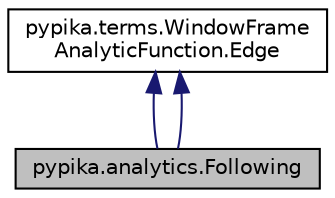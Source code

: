 digraph "pypika.analytics.Following"
{
 // LATEX_PDF_SIZE
  edge [fontname="Helvetica",fontsize="10",labelfontname="Helvetica",labelfontsize="10"];
  node [fontname="Helvetica",fontsize="10",shape=record];
  Node1 [label="pypika.analytics.Following",height=0.2,width=0.4,color="black", fillcolor="grey75", style="filled", fontcolor="black",tooltip=" "];
  Node2 -> Node1 [dir="back",color="midnightblue",fontsize="10",style="solid",fontname="Helvetica"];
  Node2 [label="pypika.terms.WindowFrame\lAnalyticFunction.Edge",height=0.2,width=0.4,color="black", fillcolor="white", style="filled",URL="$classpypika_1_1terms_1_1WindowFrameAnalyticFunction_1_1Edge.html",tooltip=" "];
  Node2 -> Node1 [dir="back",color="midnightblue",fontsize="10",style="solid",fontname="Helvetica"];
}
